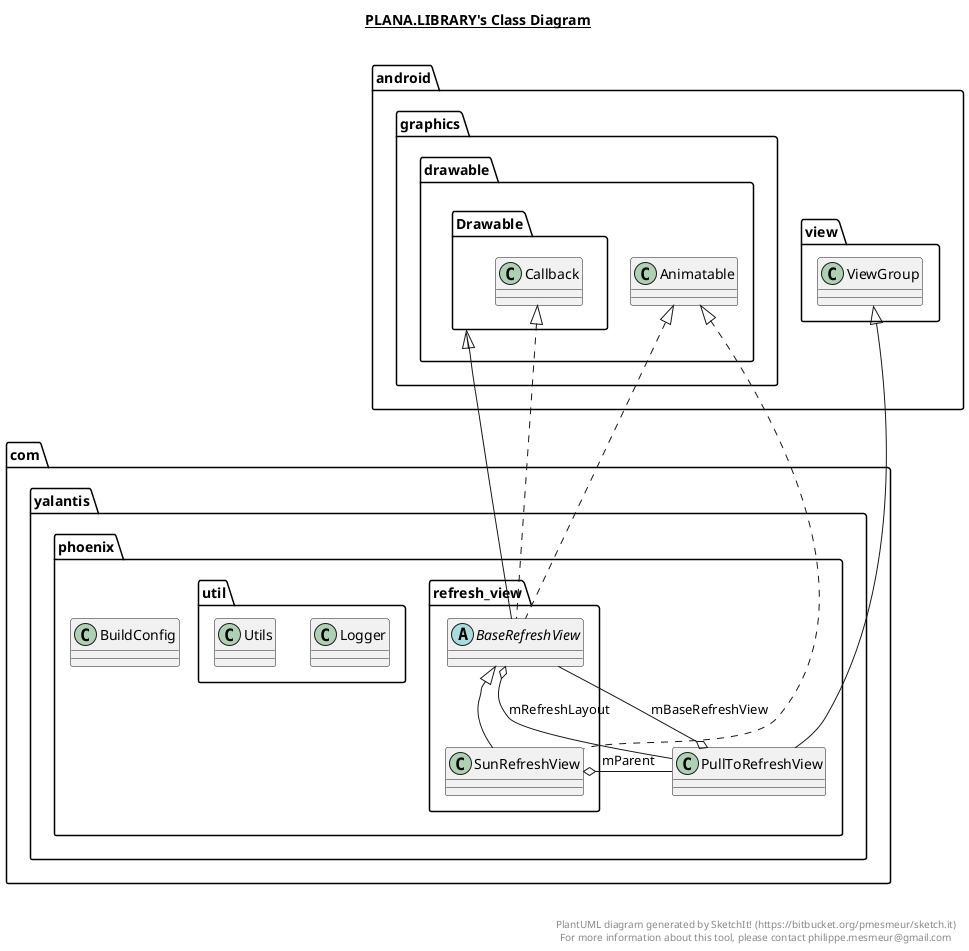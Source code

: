 @startuml

title __PLANA.LIBRARY's Class Diagram__\n

  namespace com.yalantis.phoenix {
    class com.yalantis.phoenix.BuildConfig {
    }
  }
  

  namespace com.yalantis.phoenix {
    class com.yalantis.phoenix.PullToRefreshView {
    }
  }
  

  namespace com.yalantis.phoenix {
    namespace refresh_view {
      abstract class com.yalantis.phoenix.refresh_view.BaseRefreshView {
      }
    }
  }
  

  namespace com.yalantis.phoenix {
    namespace refresh_view {
      class com.yalantis.phoenix.refresh_view.SunRefreshView {
      }
    }
  }
  

  namespace com.yalantis.phoenix {
    namespace util {
      class com.yalantis.phoenix.util.Logger {
      }
    }
  }
  

  namespace com.yalantis.phoenix {
    namespace util {
      class com.yalantis.phoenix.util.Utils {
      }
    }
  }
  

  com.yalantis.phoenix.PullToRefreshView -up-|> android.view.ViewGroup
  com.yalantis.phoenix.PullToRefreshView o-- com.yalantis.phoenix.refresh_view.BaseRefreshView : mBaseRefreshView
  com.yalantis.phoenix.PullToRefreshView o-- com.yalantis.phoenix.PullToRefreshView.OnRefreshListener : mListener
  com.yalantis.phoenix.refresh_view.BaseRefreshView .up.|> android.graphics.drawable.Animatable
  com.yalantis.phoenix.refresh_view.BaseRefreshView .up.|> android.graphics.drawable.Drawable.Callback
  com.yalantis.phoenix.refresh_view.BaseRefreshView -up-|> android.graphics.drawable.Drawable
  com.yalantis.phoenix.refresh_view.BaseRefreshView o-- com.yalantis.phoenix.PullToRefreshView : mRefreshLayout
  com.yalantis.phoenix.refresh_view.SunRefreshView .up.|> android.graphics.drawable.Animatable
  com.yalantis.phoenix.refresh_view.SunRefreshView -up-|> com.yalantis.phoenix.refresh_view.BaseRefreshView
  com.yalantis.phoenix.refresh_view.SunRefreshView o-- com.yalantis.phoenix.PullToRefreshView : mParent


right footer


PlantUML diagram generated by SketchIt! (https://bitbucket.org/pmesmeur/sketch.it)
For more information about this tool, please contact philippe.mesmeur@gmail.com
endfooter

@enduml
